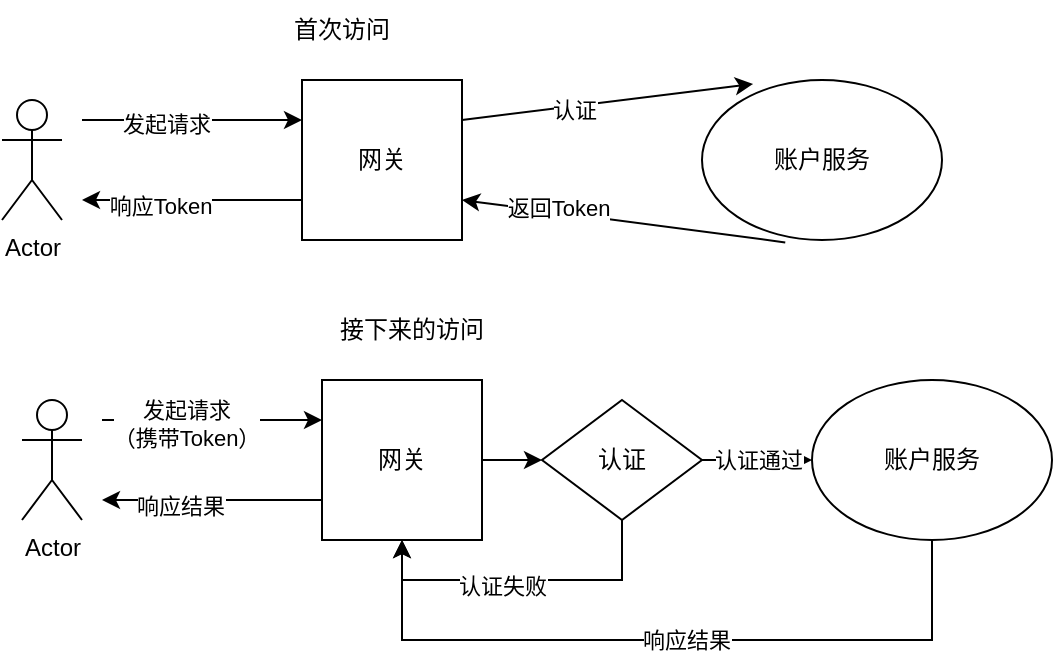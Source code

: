 <mxfile version="21.3.2" type="github">
  <diagram name="Page-1" id="e7e014a7-5840-1c2e-5031-d8a46d1fe8dd">
    <mxGraphModel dx="1242" dy="581" grid="1" gridSize="10" guides="1" tooltips="1" connect="1" arrows="1" fold="1" page="1" pageScale="1" pageWidth="1169" pageHeight="826" background="none" math="0" shadow="0">
      <root>
        <mxCell id="0" />
        <mxCell id="1" parent="0" />
        <mxCell id="1aV7oACxVhnd8hm2JZCo-41" value="网关" style="whiteSpace=wrap;html=1;aspect=fixed;" vertex="1" parent="1">
          <mxGeometry x="210" y="40" width="80" height="80" as="geometry" />
        </mxCell>
        <mxCell id="1aV7oACxVhnd8hm2JZCo-42" value="Actor" style="shape=umlActor;verticalLabelPosition=bottom;verticalAlign=top;html=1;outlineConnect=0;" vertex="1" parent="1">
          <mxGeometry x="60" y="50" width="30" height="60" as="geometry" />
        </mxCell>
        <mxCell id="1aV7oACxVhnd8hm2JZCo-43" value="" style="endArrow=classic;html=1;rounded=0;entryX=0;entryY=0.25;entryDx=0;entryDy=0;" edge="1" parent="1" target="1aV7oACxVhnd8hm2JZCo-41">
          <mxGeometry width="50" height="50" relative="1" as="geometry">
            <mxPoint x="100" y="60" as="sourcePoint" />
            <mxPoint x="220" y="190" as="targetPoint" />
          </mxGeometry>
        </mxCell>
        <mxCell id="1aV7oACxVhnd8hm2JZCo-44" value="发起请求" style="edgeLabel;html=1;align=center;verticalAlign=middle;resizable=0;points=[];" vertex="1" connectable="0" parent="1aV7oACxVhnd8hm2JZCo-43">
          <mxGeometry x="-0.236" y="-2" relative="1" as="geometry">
            <mxPoint as="offset" />
          </mxGeometry>
        </mxCell>
        <mxCell id="1aV7oACxVhnd8hm2JZCo-45" value="" style="endArrow=classic;html=1;rounded=0;exitX=0;exitY=0.75;exitDx=0;exitDy=0;" edge="1" parent="1" source="1aV7oACxVhnd8hm2JZCo-41">
          <mxGeometry width="50" height="50" relative="1" as="geometry">
            <mxPoint x="170" y="240" as="sourcePoint" />
            <mxPoint x="100" y="100" as="targetPoint" />
          </mxGeometry>
        </mxCell>
        <mxCell id="1aV7oACxVhnd8hm2JZCo-46" value="响应Token" style="edgeLabel;html=1;align=center;verticalAlign=middle;resizable=0;points=[];" vertex="1" connectable="0" parent="1aV7oACxVhnd8hm2JZCo-45">
          <mxGeometry x="0.291" y="3" relative="1" as="geometry">
            <mxPoint as="offset" />
          </mxGeometry>
        </mxCell>
        <mxCell id="1aV7oACxVhnd8hm2JZCo-47" value="账户服务" style="ellipse;whiteSpace=wrap;html=1;" vertex="1" parent="1">
          <mxGeometry x="410" y="40" width="120" height="80" as="geometry" />
        </mxCell>
        <mxCell id="1aV7oACxVhnd8hm2JZCo-48" value="" style="endArrow=classic;html=1;rounded=0;exitX=1;exitY=0.25;exitDx=0;exitDy=0;entryX=0.213;entryY=0.025;entryDx=0;entryDy=0;entryPerimeter=0;" edge="1" parent="1" source="1aV7oACxVhnd8hm2JZCo-41" target="1aV7oACxVhnd8hm2JZCo-47">
          <mxGeometry width="50" height="50" relative="1" as="geometry">
            <mxPoint x="260" y="240" as="sourcePoint" />
            <mxPoint x="400" y="40" as="targetPoint" />
          </mxGeometry>
        </mxCell>
        <mxCell id="1aV7oACxVhnd8hm2JZCo-49" value="认证" style="edgeLabel;html=1;align=center;verticalAlign=middle;resizable=0;points=[];" vertex="1" connectable="0" parent="1aV7oACxVhnd8hm2JZCo-48">
          <mxGeometry x="-0.235" y="-3" relative="1" as="geometry">
            <mxPoint y="-1" as="offset" />
          </mxGeometry>
        </mxCell>
        <mxCell id="1aV7oACxVhnd8hm2JZCo-50" value="" style="endArrow=classic;html=1;rounded=0;entryX=1;entryY=0.75;entryDx=0;entryDy=0;exitX=0.347;exitY=1.015;exitDx=0;exitDy=0;exitPerimeter=0;" edge="1" parent="1" source="1aV7oACxVhnd8hm2JZCo-47" target="1aV7oACxVhnd8hm2JZCo-41">
          <mxGeometry width="50" height="50" relative="1" as="geometry">
            <mxPoint x="260" y="240" as="sourcePoint" />
            <mxPoint x="310" y="190" as="targetPoint" />
          </mxGeometry>
        </mxCell>
        <mxCell id="1aV7oACxVhnd8hm2JZCo-51" value="返回Token" style="edgeLabel;html=1;align=center;verticalAlign=middle;resizable=0;points=[];" vertex="1" connectable="0" parent="1aV7oACxVhnd8hm2JZCo-50">
          <mxGeometry x="0.41" y="-3" relative="1" as="geometry">
            <mxPoint as="offset" />
          </mxGeometry>
        </mxCell>
        <mxCell id="1aV7oACxVhnd8hm2JZCo-52" value="首次访问" style="text;html=1;strokeColor=none;fillColor=none;align=center;verticalAlign=middle;whiteSpace=wrap;rounded=0;" vertex="1" parent="1">
          <mxGeometry x="200" width="60" height="30" as="geometry" />
        </mxCell>
        <mxCell id="1aV7oACxVhnd8hm2JZCo-64" value="网关" style="whiteSpace=wrap;html=1;aspect=fixed;" vertex="1" parent="1">
          <mxGeometry x="220" y="190" width="80" height="80" as="geometry" />
        </mxCell>
        <mxCell id="1aV7oACxVhnd8hm2JZCo-65" value="Actor" style="shape=umlActor;verticalLabelPosition=bottom;verticalAlign=top;html=1;outlineConnect=0;" vertex="1" parent="1">
          <mxGeometry x="70" y="200" width="30" height="60" as="geometry" />
        </mxCell>
        <mxCell id="1aV7oACxVhnd8hm2JZCo-66" value="" style="endArrow=classic;html=1;rounded=0;entryX=0;entryY=0.25;entryDx=0;entryDy=0;" edge="1" parent="1" target="1aV7oACxVhnd8hm2JZCo-64">
          <mxGeometry width="50" height="50" relative="1" as="geometry">
            <mxPoint x="110" y="210" as="sourcePoint" />
            <mxPoint x="230" y="340" as="targetPoint" />
          </mxGeometry>
        </mxCell>
        <mxCell id="1aV7oACxVhnd8hm2JZCo-67" value="发起请求&lt;br&gt;（携带Token）" style="edgeLabel;html=1;align=center;verticalAlign=middle;resizable=0;points=[];" vertex="1" connectable="0" parent="1aV7oACxVhnd8hm2JZCo-66">
          <mxGeometry x="-0.236" y="-2" relative="1" as="geometry">
            <mxPoint as="offset" />
          </mxGeometry>
        </mxCell>
        <mxCell id="1aV7oACxVhnd8hm2JZCo-68" value="" style="endArrow=classic;html=1;rounded=0;exitX=0;exitY=0.75;exitDx=0;exitDy=0;" edge="1" parent="1" source="1aV7oACxVhnd8hm2JZCo-64">
          <mxGeometry width="50" height="50" relative="1" as="geometry">
            <mxPoint x="180" y="390" as="sourcePoint" />
            <mxPoint x="110" y="250" as="targetPoint" />
          </mxGeometry>
        </mxCell>
        <mxCell id="1aV7oACxVhnd8hm2JZCo-69" value="响应结果" style="edgeLabel;html=1;align=center;verticalAlign=middle;resizable=0;points=[];" vertex="1" connectable="0" parent="1aV7oACxVhnd8hm2JZCo-68">
          <mxGeometry x="0.291" y="3" relative="1" as="geometry">
            <mxPoint as="offset" />
          </mxGeometry>
        </mxCell>
        <mxCell id="1aV7oACxVhnd8hm2JZCo-70" value="账户服务" style="ellipse;whiteSpace=wrap;html=1;" vertex="1" parent="1">
          <mxGeometry x="465" y="190" width="120" height="80" as="geometry" />
        </mxCell>
        <mxCell id="1aV7oACxVhnd8hm2JZCo-75" value="接下来的访问" style="text;html=1;strokeColor=none;fillColor=none;align=center;verticalAlign=middle;whiteSpace=wrap;rounded=0;" vertex="1" parent="1">
          <mxGeometry x="220" y="150" width="90" height="30" as="geometry" />
        </mxCell>
        <mxCell id="1aV7oACxVhnd8hm2JZCo-78" value="认证" style="rhombus;whiteSpace=wrap;html=1;" vertex="1" parent="1">
          <mxGeometry x="330" y="200" width="80" height="60" as="geometry" />
        </mxCell>
        <mxCell id="1aV7oACxVhnd8hm2JZCo-79" value="" style="endArrow=classic;html=1;rounded=0;exitX=1;exitY=0.5;exitDx=0;exitDy=0;entryX=0;entryY=0.5;entryDx=0;entryDy=0;" edge="1" parent="1" source="1aV7oACxVhnd8hm2JZCo-64" target="1aV7oACxVhnd8hm2JZCo-78">
          <mxGeometry width="50" height="50" relative="1" as="geometry">
            <mxPoint x="370" y="240" as="sourcePoint" />
            <mxPoint x="420" y="190" as="targetPoint" />
          </mxGeometry>
        </mxCell>
        <mxCell id="1aV7oACxVhnd8hm2JZCo-80" value="" style="endArrow=classic;html=1;rounded=0;exitX=0.5;exitY=1;exitDx=0;exitDy=0;entryX=0.5;entryY=1;entryDx=0;entryDy=0;" edge="1" parent="1" source="1aV7oACxVhnd8hm2JZCo-78" target="1aV7oACxVhnd8hm2JZCo-64">
          <mxGeometry width="50" height="50" relative="1" as="geometry">
            <mxPoint x="370" y="240" as="sourcePoint" />
            <mxPoint x="390" y="350" as="targetPoint" />
            <Array as="points">
              <mxPoint x="370" y="290" />
              <mxPoint x="320" y="290" />
              <mxPoint x="260" y="290" />
            </Array>
          </mxGeometry>
        </mxCell>
        <mxCell id="1aV7oACxVhnd8hm2JZCo-81" value="认证失败" style="edgeLabel;html=1;align=center;verticalAlign=middle;resizable=0;points=[];" vertex="1" connectable="0" parent="1aV7oACxVhnd8hm2JZCo-80">
          <mxGeometry x="0.122" y="3" relative="1" as="geometry">
            <mxPoint as="offset" />
          </mxGeometry>
        </mxCell>
        <mxCell id="1aV7oACxVhnd8hm2JZCo-82" value="" style="endArrow=classic;html=1;rounded=0;entryX=0.5;entryY=1;entryDx=0;entryDy=0;exitX=0.5;exitY=1;exitDx=0;exitDy=0;" edge="1" parent="1" source="1aV7oACxVhnd8hm2JZCo-70" target="1aV7oACxVhnd8hm2JZCo-64">
          <mxGeometry width="50" height="50" relative="1" as="geometry">
            <mxPoint x="370" y="240" as="sourcePoint" />
            <mxPoint x="420" y="190" as="targetPoint" />
            <Array as="points">
              <mxPoint x="525" y="320" />
              <mxPoint x="260" y="320" />
            </Array>
          </mxGeometry>
        </mxCell>
        <mxCell id="1aV7oACxVhnd8hm2JZCo-83" value="响应结果" style="edgeLabel;html=1;align=center;verticalAlign=middle;resizable=0;points=[];" vertex="1" connectable="0" parent="1aV7oACxVhnd8hm2JZCo-82">
          <mxGeometry x="-0.053" relative="1" as="geometry">
            <mxPoint as="offset" />
          </mxGeometry>
        </mxCell>
        <mxCell id="1aV7oACxVhnd8hm2JZCo-84" value="认证通过" style="endArrow=classic;html=1;rounded=0;entryX=0;entryY=0.5;entryDx=0;entryDy=0;exitX=1;exitY=0.5;exitDx=0;exitDy=0;" edge="1" parent="1" source="1aV7oACxVhnd8hm2JZCo-78" target="1aV7oACxVhnd8hm2JZCo-70">
          <mxGeometry width="50" height="50" relative="1" as="geometry">
            <mxPoint x="370" y="240" as="sourcePoint" />
            <mxPoint x="420" y="190" as="targetPoint" />
          </mxGeometry>
        </mxCell>
      </root>
    </mxGraphModel>
  </diagram>
</mxfile>
